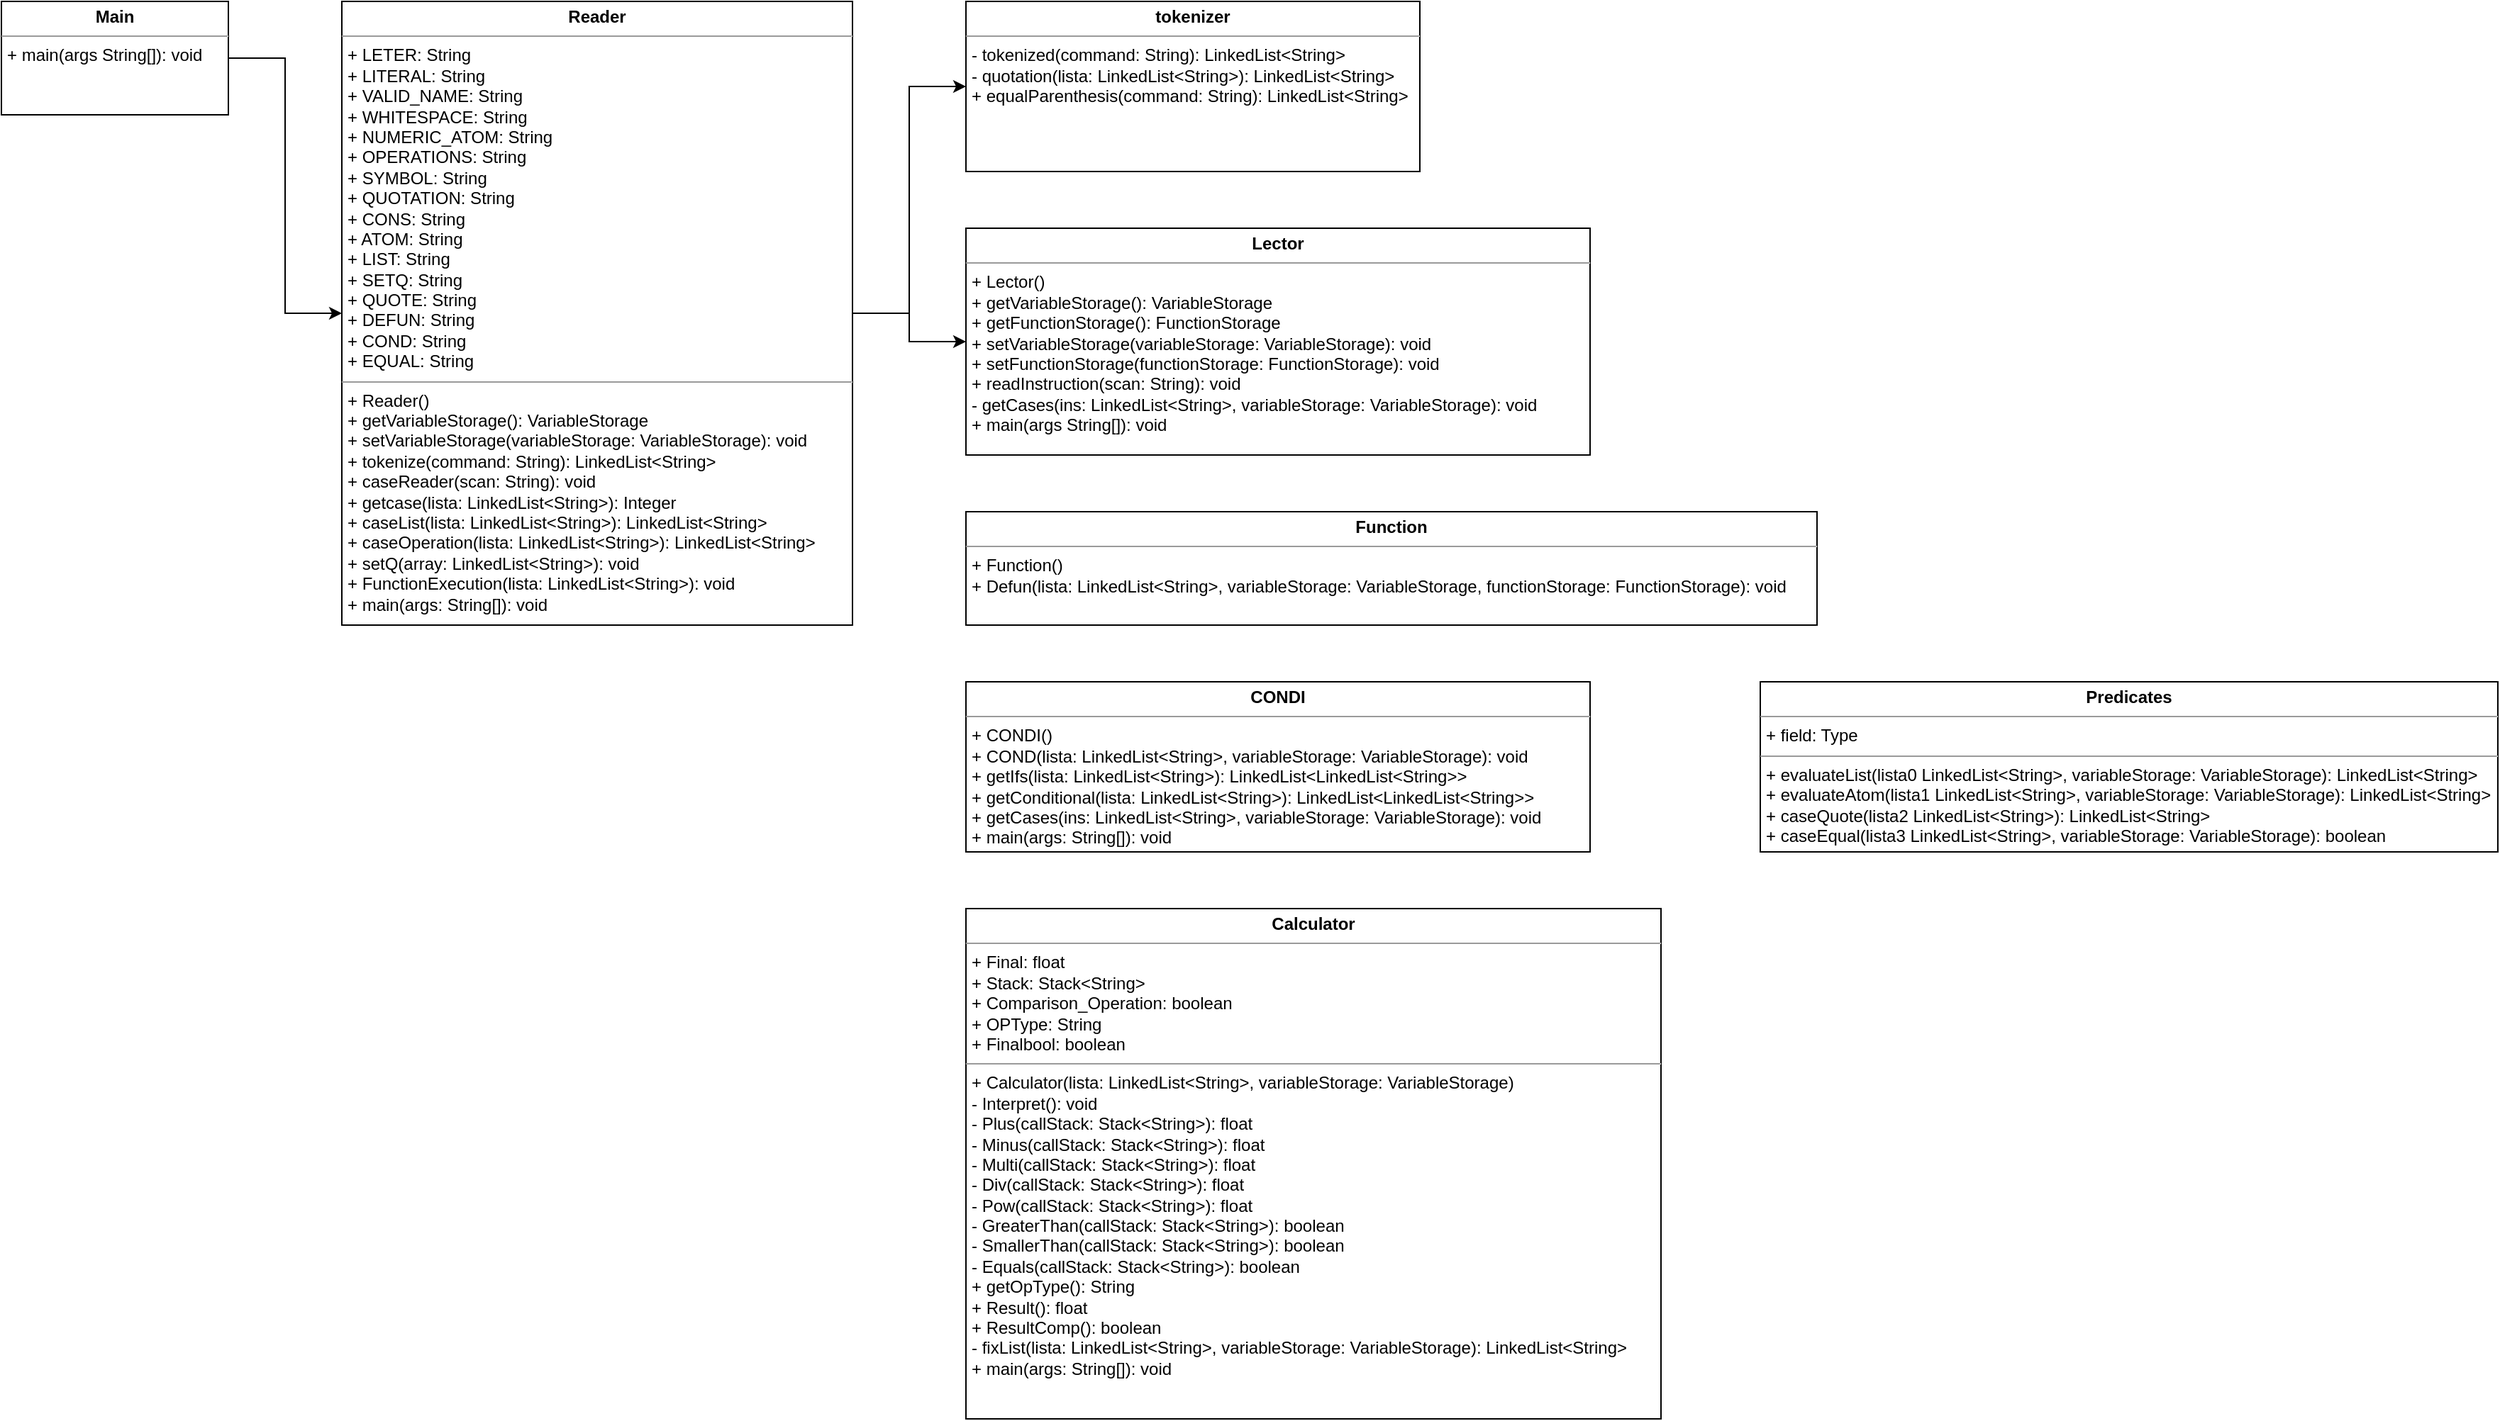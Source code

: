 <mxfile version="17.2.4" type="github">
  <diagram id="iIIfenbII26HnZvDp0SM" name="Page-1">
    <mxGraphModel dx="1000" dy="1109" grid="1" gridSize="10" guides="1" tooltips="1" connect="1" arrows="1" fold="1" page="1" pageScale="1" pageWidth="850" pageHeight="1100" math="0" shadow="0">
      <root>
        <mxCell id="0" />
        <mxCell id="1" parent="0" />
        <mxCell id="RwTfGQe-aQz1MfiA24sD-15" style="edgeStyle=orthogonalEdgeStyle;rounded=0;orthogonalLoop=1;jettySize=auto;html=1;" edge="1" parent="1" source="RwTfGQe-aQz1MfiA24sD-1" target="RwTfGQe-aQz1MfiA24sD-14">
          <mxGeometry relative="1" as="geometry" />
        </mxCell>
        <mxCell id="RwTfGQe-aQz1MfiA24sD-20" style="edgeStyle=orthogonalEdgeStyle;rounded=0;orthogonalLoop=1;jettySize=auto;html=1;exitX=1;exitY=0.5;exitDx=0;exitDy=0;" edge="1" parent="1" source="RwTfGQe-aQz1MfiA24sD-1" target="RwTfGQe-aQz1MfiA24sD-19">
          <mxGeometry relative="1" as="geometry" />
        </mxCell>
        <mxCell id="RwTfGQe-aQz1MfiA24sD-1" value="&lt;p style=&quot;margin: 0px ; margin-top: 4px ; text-align: center&quot;&gt;&lt;b&gt;Reader&lt;/b&gt;&lt;/p&gt;&lt;hr size=&quot;1&quot;&gt;&lt;p style=&quot;margin: 0px ; margin-left: 4px&quot;&gt;+ LETER: String&lt;/p&gt;&lt;p style=&quot;margin: 0px ; margin-left: 4px&quot;&gt;+ LITERAL: String&lt;br&gt;&lt;/p&gt;&lt;p style=&quot;margin: 0px ; margin-left: 4px&quot;&gt;+ VALID_NAME: String&lt;br&gt;&lt;/p&gt;&lt;p style=&quot;margin: 0px ; margin-left: 4px&quot;&gt;+ WHITESPACE: String&lt;br&gt;&lt;/p&gt;&lt;p style=&quot;margin: 0px ; margin-left: 4px&quot;&gt;+ NUMERIC_ATOM: String&lt;br&gt;&lt;/p&gt;&lt;p style=&quot;margin: 0px ; margin-left: 4px&quot;&gt;+ OPERATIONS: String&lt;br&gt;&lt;/p&gt;&lt;p style=&quot;margin: 0px ; margin-left: 4px&quot;&gt;+ SYMBOL: String&lt;br&gt;&lt;/p&gt;&lt;p style=&quot;margin: 0px ; margin-left: 4px&quot;&gt;+ QUOTATION: String&lt;br&gt;&lt;/p&gt;&lt;p style=&quot;margin: 0px ; margin-left: 4px&quot;&gt;+ CONS: String&lt;br&gt;&lt;/p&gt;&lt;p style=&quot;margin: 0px ; margin-left: 4px&quot;&gt;+ ATOM: String&lt;br&gt;&lt;/p&gt;&lt;p style=&quot;margin: 0px ; margin-left: 4px&quot;&gt;+ LIST: String&lt;br&gt;&lt;/p&gt;&lt;p style=&quot;margin: 0px ; margin-left: 4px&quot;&gt;+ SETQ: String&lt;br&gt;&lt;/p&gt;&lt;p style=&quot;margin: 0px ; margin-left: 4px&quot;&gt;+ QUOTE: String&lt;br&gt;&lt;/p&gt;&lt;p style=&quot;margin: 0px ; margin-left: 4px&quot;&gt;+ DEFUN: String&lt;br&gt;&lt;/p&gt;&lt;p style=&quot;margin: 0px ; margin-left: 4px&quot;&gt;+ COND: String&lt;br&gt;&lt;/p&gt;&lt;p style=&quot;margin: 0px ; margin-left: 4px&quot;&gt;+ EQUAL: String&lt;br&gt;&lt;/p&gt;&lt;hr size=&quot;1&quot;&gt;&lt;p style=&quot;margin: 0px ; margin-left: 4px&quot;&gt;+ Reader()&lt;br&gt;&lt;/p&gt;&lt;p style=&quot;margin: 0px ; margin-left: 4px&quot;&gt;+ getVariableStorage(): VariableStorage&lt;/p&gt;&lt;p style=&quot;margin: 0px ; margin-left: 4px&quot;&gt;+&amp;nbsp;setVariableStorage(variableStorage: VariableStorage): void&lt;/p&gt;&lt;p style=&quot;margin: 0px ; margin-left: 4px&quot;&gt;+ tokenize(command: String): LinkedList&amp;lt;String&amp;gt;&lt;/p&gt;&lt;p style=&quot;margin: 0px ; margin-left: 4px&quot;&gt;+ caseReader(scan: String): void&lt;/p&gt;&lt;p style=&quot;margin: 0px ; margin-left: 4px&quot;&gt;+ getcase(lista: LinkedList&amp;lt;String&amp;gt;): Integer&lt;/p&gt;&lt;p style=&quot;margin: 0px ; margin-left: 4px&quot;&gt;+ caseList(lista: LinkedList&amp;lt;String&amp;gt;): LinkedList&amp;lt;String&amp;gt;&lt;/p&gt;&lt;p style=&quot;margin: 0px ; margin-left: 4px&quot;&gt;+ caseOperation(lista: LinkedList&amp;lt;String&amp;gt;): LinkedList&amp;lt;String&amp;gt;&lt;/p&gt;&lt;p style=&quot;margin: 0px ; margin-left: 4px&quot;&gt;+ setQ(array: LinkedList&amp;lt;String&amp;gt;): void&lt;/p&gt;&lt;p style=&quot;margin: 0px ; margin-left: 4px&quot;&gt;+ FunctionExecution(lista: LinkedList&amp;lt;String&amp;gt;): void&lt;/p&gt;&lt;p style=&quot;margin: 0px ; margin-left: 4px&quot;&gt;+ main(args: String[]): void&lt;/p&gt;" style="verticalAlign=top;align=left;overflow=fill;fontSize=12;fontFamily=Helvetica;html=1;" vertex="1" parent="1">
          <mxGeometry x="320" y="80" width="360" height="440" as="geometry" />
        </mxCell>
        <mxCell id="RwTfGQe-aQz1MfiA24sD-14" value="&lt;p style=&quot;margin: 0px ; margin-top: 4px ; text-align: center&quot;&gt;&lt;b&gt;tokenizer&lt;/b&gt;&lt;/p&gt;&lt;hr size=&quot;1&quot;&gt;&lt;p style=&quot;margin: 0px ; margin-left: 4px&quot;&gt;- tokenized(command: String): LinkedList&amp;lt;String&amp;gt;&lt;br&gt;&lt;/p&gt;&lt;p style=&quot;margin: 0px ; margin-left: 4px&quot;&gt;- quotation(lista: LinkedList&amp;lt;String&amp;gt;): LinkedList&amp;lt;String&amp;gt;&lt;/p&gt;&lt;p style=&quot;margin: 0px ; margin-left: 4px&quot;&gt;+ equalParenthesis(command: String): LinkedList&amp;lt;String&amp;gt;&lt;/p&gt;" style="verticalAlign=top;align=left;overflow=fill;fontSize=12;fontFamily=Helvetica;html=1;" vertex="1" parent="1">
          <mxGeometry x="760" y="80" width="320" height="120" as="geometry" />
        </mxCell>
        <mxCell id="RwTfGQe-aQz1MfiA24sD-18" style="edgeStyle=orthogonalEdgeStyle;rounded=0;orthogonalLoop=1;jettySize=auto;html=1;" edge="1" parent="1" source="RwTfGQe-aQz1MfiA24sD-16" target="RwTfGQe-aQz1MfiA24sD-1">
          <mxGeometry relative="1" as="geometry" />
        </mxCell>
        <mxCell id="RwTfGQe-aQz1MfiA24sD-16" value="&lt;p style=&quot;margin: 0px ; margin-top: 4px ; text-align: center&quot;&gt;&lt;b&gt;Main&lt;/b&gt;&lt;/p&gt;&lt;hr size=&quot;1&quot;&gt;&lt;p style=&quot;margin: 0px ; margin-left: 4px&quot;&gt;+ main(args String[]): void&lt;br&gt;&lt;/p&gt;" style="verticalAlign=top;align=left;overflow=fill;fontSize=12;fontFamily=Helvetica;html=1;" vertex="1" parent="1">
          <mxGeometry x="80" y="80" width="160" height="80" as="geometry" />
        </mxCell>
        <mxCell id="RwTfGQe-aQz1MfiA24sD-19" value="&lt;p style=&quot;margin: 0px ; margin-top: 4px ; text-align: center&quot;&gt;&lt;b&gt;Lector&lt;/b&gt;&lt;/p&gt;&lt;hr size=&quot;1&quot;&gt;&lt;p style=&quot;margin: 0px ; margin-left: 4px&quot;&gt;+ Lector()&lt;/p&gt;&lt;p style=&quot;margin: 0px ; margin-left: 4px&quot;&gt;+ getVariableStorage(): VariableStorage&lt;/p&gt;&lt;p style=&quot;margin: 0px ; margin-left: 4px&quot;&gt;+ getFunctionStorage(): FunctionStorage&lt;/p&gt;&lt;p style=&quot;margin: 0px ; margin-left: 4px&quot;&gt;+ setVariableStorage(variableStorage: VariableStorage): void&lt;/p&gt;&lt;p style=&quot;margin: 0px ; margin-left: 4px&quot;&gt;+ setFunctionStorage(functionStorage: FunctionStorage): void&lt;/p&gt;&lt;p style=&quot;margin: 0px ; margin-left: 4px&quot;&gt;+ readInstruction(scan: String): void&lt;/p&gt;&lt;p style=&quot;margin: 0px ; margin-left: 4px&quot;&gt;- getCases(ins: LinkedList&amp;lt;String&amp;gt;, variableStorage: VariableStorage): void&lt;/p&gt;&lt;p style=&quot;margin: 0px ; margin-left: 4px&quot;&gt;+ main(args String[]): void&lt;/p&gt;" style="verticalAlign=top;align=left;overflow=fill;fontSize=12;fontFamily=Helvetica;html=1;" vertex="1" parent="1">
          <mxGeometry x="760" y="240" width="440" height="160" as="geometry" />
        </mxCell>
        <mxCell id="RwTfGQe-aQz1MfiA24sD-21" value="&lt;p style=&quot;margin: 0px ; margin-top: 4px ; text-align: center&quot;&gt;&lt;b&gt;Function&lt;/b&gt;&lt;/p&gt;&lt;hr size=&quot;1&quot;&gt;&lt;p style=&quot;margin: 0px ; margin-left: 4px&quot;&gt;+ Function()&lt;/p&gt;&lt;p style=&quot;margin: 0px ; margin-left: 4px&quot;&gt;+ Defun(lista: LinkedList&amp;lt;String&amp;gt;, variableStorage: VariableStorage, functionStorage: FunctionStorage): void&lt;/p&gt;" style="verticalAlign=top;align=left;overflow=fill;fontSize=12;fontFamily=Helvetica;html=1;" vertex="1" parent="1">
          <mxGeometry x="760" y="440" width="600" height="80" as="geometry" />
        </mxCell>
        <mxCell id="RwTfGQe-aQz1MfiA24sD-22" value="&lt;p style=&quot;margin: 0px ; margin-top: 4px ; text-align: center&quot;&gt;&lt;b&gt;CONDI&lt;/b&gt;&lt;/p&gt;&lt;hr size=&quot;1&quot;&gt;&lt;p style=&quot;margin: 0px ; margin-left: 4px&quot;&gt;+ CONDI()&lt;/p&gt;&lt;p style=&quot;margin: 0px ; margin-left: 4px&quot;&gt;+ COND(lista: LinkedList&amp;lt;String&amp;gt;, variableStorage: VariableStorage): void&lt;/p&gt;&lt;p style=&quot;margin: 0px ; margin-left: 4px&quot;&gt;+ getIfs(lista: LinkedList&amp;lt;String&amp;gt;): LinkedList&amp;lt;LinkedList&amp;lt;String&amp;gt;&amp;gt;&lt;/p&gt;&lt;p style=&quot;margin: 0px ; margin-left: 4px&quot;&gt;+ getConditional(lista: LinkedList&amp;lt;String&amp;gt;): LinkedList&amp;lt;LinkedList&amp;lt;String&amp;gt;&amp;gt;&lt;/p&gt;&lt;p style=&quot;margin: 0px ; margin-left: 4px&quot;&gt;+ getCases(ins: LinkedList&amp;lt;String&amp;gt;, variableStorage: VariableStorage): void&lt;/p&gt;&lt;p style=&quot;margin: 0px ; margin-left: 4px&quot;&gt;+ main(args: String[]): void&lt;/p&gt;" style="verticalAlign=top;align=left;overflow=fill;fontSize=12;fontFamily=Helvetica;html=1;" vertex="1" parent="1">
          <mxGeometry x="760" y="560" width="440" height="120" as="geometry" />
        </mxCell>
        <mxCell id="RwTfGQe-aQz1MfiA24sD-23" value="&lt;p style=&quot;margin: 0px ; margin-top: 4px ; text-align: center&quot;&gt;&lt;b&gt;Calculator&lt;/b&gt;&lt;/p&gt;&lt;hr size=&quot;1&quot;&gt;&lt;p style=&quot;margin: 0px ; margin-left: 4px&quot;&gt;+ Final: float&lt;/p&gt;&lt;p style=&quot;margin: 0px ; margin-left: 4px&quot;&gt;+ Stack: Stack&amp;lt;String&amp;gt;&lt;/p&gt;&lt;p style=&quot;margin: 0px ; margin-left: 4px&quot;&gt;+ Comparison_Operation: boolean&lt;/p&gt;&lt;p style=&quot;margin: 0px ; margin-left: 4px&quot;&gt;+ OPType: String&lt;/p&gt;&lt;p style=&quot;margin: 0px ; margin-left: 4px&quot;&gt;+ Finalbool: boolean&lt;/p&gt;&lt;hr size=&quot;1&quot;&gt;&lt;p style=&quot;margin: 0px ; margin-left: 4px&quot;&gt;+ Calculator(lista: LinkedList&amp;lt;String&amp;gt;, variableStorage: VariableStorage)&lt;/p&gt;&lt;p style=&quot;margin: 0px ; margin-left: 4px&quot;&gt;- Interpret(): void&lt;/p&gt;&lt;p style=&quot;margin: 0px ; margin-left: 4px&quot;&gt;- Plus(callStack: Stack&amp;lt;String&amp;gt;): float&lt;/p&gt;&lt;p style=&quot;margin: 0px ; margin-left: 4px&quot;&gt;- Minus(callStack: Stack&amp;lt;String&amp;gt;): float&lt;br&gt;&lt;/p&gt;&lt;p style=&quot;margin: 0px ; margin-left: 4px&quot;&gt;- Multi(callStack: Stack&amp;lt;String&amp;gt;): float&lt;br&gt;&lt;/p&gt;&lt;p style=&quot;margin: 0px ; margin-left: 4px&quot;&gt;- Div(callStack: Stack&amp;lt;String&amp;gt;): float&lt;br&gt;&lt;/p&gt;&lt;p style=&quot;margin: 0px ; margin-left: 4px&quot;&gt;- Pow(callStack: Stack&amp;lt;String&amp;gt;): float&lt;br&gt;&lt;/p&gt;&lt;p style=&quot;margin: 0px ; margin-left: 4px&quot;&gt;- GreaterThan(callStack: Stack&amp;lt;String&amp;gt;): boolean&lt;br&gt;&lt;/p&gt;&lt;p style=&quot;margin: 0px ; margin-left: 4px&quot;&gt;- SmallerThan(callStack: Stack&amp;lt;String&amp;gt;): boolean&lt;br&gt;&lt;/p&gt;&lt;p style=&quot;margin: 0px ; margin-left: 4px&quot;&gt;- Equals(callStack: Stack&amp;lt;String&amp;gt;): boolean&lt;br&gt;&lt;/p&gt;&lt;p style=&quot;margin: 0px ; margin-left: 4px&quot;&gt;+ getOpType(): String&lt;/p&gt;&lt;p style=&quot;margin: 0px ; margin-left: 4px&quot;&gt;+ Result(): float&lt;/p&gt;&lt;p style=&quot;margin: 0px ; margin-left: 4px&quot;&gt;+ ResultComp(): boolean&lt;/p&gt;&lt;p style=&quot;margin: 0px ; margin-left: 4px&quot;&gt;- fixList(lista: LinkedList&amp;lt;String&amp;gt;, variableStorage: VariableStorage): LinkedList&amp;lt;String&amp;gt;&lt;/p&gt;&lt;p style=&quot;margin: 0px ; margin-left: 4px&quot;&gt;+ main(args: String[]): void&lt;/p&gt;" style="verticalAlign=top;align=left;overflow=fill;fontSize=12;fontFamily=Helvetica;html=1;" vertex="1" parent="1">
          <mxGeometry x="760" y="720" width="490" height="360" as="geometry" />
        </mxCell>
        <mxCell id="RwTfGQe-aQz1MfiA24sD-24" value="&lt;p style=&quot;margin: 0px ; margin-top: 4px ; text-align: center&quot;&gt;&lt;b&gt;Predicates&lt;/b&gt;&lt;/p&gt;&lt;hr size=&quot;1&quot;&gt;&lt;p style=&quot;margin: 0px ; margin-left: 4px&quot;&gt;+ field: Type&lt;/p&gt;&lt;hr size=&quot;1&quot;&gt;&lt;p style=&quot;margin: 0px ; margin-left: 4px&quot;&gt;+ evaluateList(lista0 LinkedList&amp;lt;String&amp;gt;, variableStorage: VariableStorage): LinkedList&amp;lt;String&amp;gt;&lt;/p&gt;&lt;p style=&quot;margin: 0px ; margin-left: 4px&quot;&gt;+ evaluateAtom(lista1 LinkedList&amp;lt;String&amp;gt;, variableStorage: VariableStorage): LinkedList&amp;lt;String&amp;gt;&lt;br&gt;&lt;/p&gt;&lt;p style=&quot;margin: 0px ; margin-left: 4px&quot;&gt;+ caseQuote(lista2 LinkedList&amp;lt;String&amp;gt;): LinkedList&amp;lt;String&amp;gt;&lt;br&gt;&lt;/p&gt;&lt;p style=&quot;margin: 0px ; margin-left: 4px&quot;&gt;+ caseEqual(lista3 LinkedList&amp;lt;String&amp;gt;, variableStorage: VariableStorage): boolean&lt;br&gt;&lt;/p&gt;&lt;p style=&quot;margin: 0px ; margin-left: 4px&quot;&gt;&lt;br&gt;&lt;/p&gt;" style="verticalAlign=top;align=left;overflow=fill;fontSize=12;fontFamily=Helvetica;html=1;" vertex="1" parent="1">
          <mxGeometry x="1320" y="560" width="520" height="120" as="geometry" />
        </mxCell>
      </root>
    </mxGraphModel>
  </diagram>
</mxfile>
